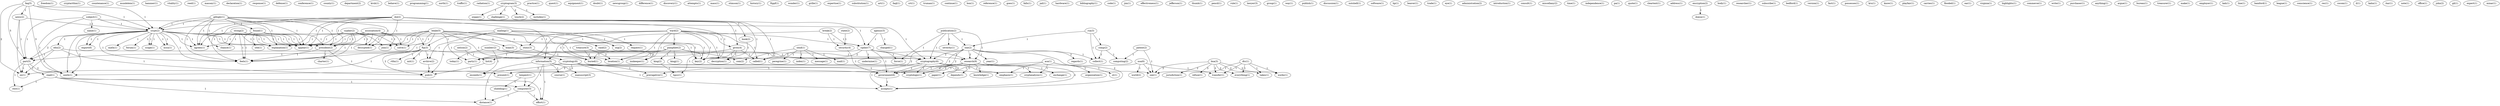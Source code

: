 digraph G {
  faq [ label="faq(5)" ];
  crypt [ label="crypt(1)" ];
  news [ label="news(2)" ];
  part [ label="part(5)" ];
  crypt [ label="crypt(2)" ];
  xx [ label="xx(1)" ];
  ninth [ label="ninth(1)" ];
  freedom [ label="freedom(1)" ];
  string [ label="string(2)" ];
  chance [ label="chance(1)" ];
  agrees [ label="agrees(1)" ];
  appear [ label="appear(1)" ];
  explanation [ label="explanation(1)" ];
  president [ label="president(2)" ];
  feels [ label="feels(1)" ];
  cryptarithm [ label="cryptarithm(1)" ];
  countenance [ label="countenance(1)" ];
  gillogly [ label="gillogly(1)" ];
  found [ label="found(1)" ];
  information [ label="information(5)" ];
  decrypted [ label="decrypted(1)" ];
  number [ label="number(2)" ];
  cryptology [ label="cryptology(6)" ];
  exceeds [ label="exceeds(1)" ];
  today [ label="today(1)" ];
  research [ label="research(9)" ];
  mundelein [ label="mundelein(1)" ];
  hammer [ label="hammer(1)" ];
  vitality [ label="vitality(1)" ];
  reed [ label="reed(1)" ];
  massey [ label="massey(1)" ];
  declaration [ label="declaration(1)" ];
  rsa [ label="rsa(3)" ];
  comp [ label="comp(2)" ];
  one [ label="one(2)" ];
  collect [ label="collect(1)" ];
  computing [ label="computing(2)" ];
  site [ label="site(1)" ];
  ftp [ label="ftp(3)" ];
  treasure [ label="treasure(3)" ];
  innkeeper [ label="innkeeper(1)" ];
  location [ label="location(1)" ];
  buried [ label="buried(1)" ];
  response [ label="response(1)" ];
  math [ label="math(1)" ];
  edu [ label="edu(2)" ];
  forum [ label="forum(1)" ];
  scope [ label="scope(1)" ];
  ncsu [ label="ncsu(1)" ];
  export [ label="export(6)" ];
  defense [ label="defense(1)" ];
  conference [ label="conference(1)" ];
  county [ label="county(1)" ];
  subject [ label="subject(1)" ];
  name [ label="name(1)" ];
  cryptography [ label="cryptography(6)" ];
  department [ label="department(2)" ];
  kruh [ label="kruh(1)" ];
  behave [ label="behave(1)" ];
  programming [ label="programming(1)" ];
  north [ label="north(1)" ];
  traffic [ label="traffic(1)" ];
  doi [ label="doi(2)" ];
  book [ label="book(2)" ];
  cipher [ label="cipher(7)" ];
  gives [ label="gives(4)" ];
  called [ label="called(1)" ];
  decryption [ label="decryption(1)" ];
  key [ label="key(2)" ];
  radiation [ label="radiation(1)" ];
  cryptogram [ label="cryptogram(3)" ];
  organ [ label="organ(1)" ];
  challenge [ label="challenge(1)" ];
  touch [ label="touch(2)" ];
  includes [ label="includes(1)" ];
  practice [ label="practice(1)" ];
  publication [ label="publication(2)" ];
  severity [ label="severity(1)" ];
  force [ label="force(1)" ];
  mailing [ label="mailing(1)" ];
  rand [ label="rand(2)" ];
  org [ label="org(2)" ];
  request [ label="request(1)" ];
  archive [ label="archive(2)" ];
  pub [ label="pub(2)" ];
  prerogative [ label="prerogative(1)" ];
  cryptologic [ label="cryptologic(1)" ];
  present [ label="present(1)" ];
  government [ label="government(6)" ];
  accepts [ label="accepts(1)" ];
  quest [ label="quest(1)" ];
  send [ label="send(1)" ];
  mail [ label="mail(1)" ];
  peregrine [ label="peregrine(1)" ];
  com [ label="com(2)" ];
  index [ label="index(1)" ];
  message [ label="message(1)" ];
  equipment [ label="equipment(1)" ];
  doubt [ label="doubt(1)" ];
  newsgroup [ label="newsgroup(1)" ];
  difference [ label="difference(1)" ];
  discovery [ label="discovery(1)" ];
  attempts [ label="attempts(1)" ];
  mass [ label="mass(1)" ];
  stimson [ label="stimson(1)" ];
  history [ label="history(1)" ];
  ftppf [ label="ftppf(1)" ];
  wonder [ label="wonder(1)" ];
  grille [ label="grille(1)" ];
  rtfm [ label="rtfm(1)" ];
  mit [ label="mit(1)" ];
  expertise [ label="expertise(1)" ];
  substitution [ label="substitution(1)" ];
  art [ label="art(1)" ];
  faql [ label="faql(1)" ];
  tempest [ label="tempest(1)" ];
  computer [ label="computer(3)" ];
  shielding [ label="shielding(1)" ];
  read [ label="read(1)" ];
  rest [ label="rest(1)" ];
  crt [ label="crt(1)" ];
  truman [ label="truman(1)" ];
  continue [ label="continue(1)" ];
  box [ label="box(1)" ];
  reference [ label="reference(1)" ];
  goes [ label="goes(1)" ];
  falls [ label="falls(1)" ];
  jail [ label="jail(1)" ];
  hardware [ label="hardware(1)" ];
  ward [ label="ward(2)" ];
  pamphlet [ label="pamphlet(2)" ];
  story [ label="story(3)" ];
  party [ label="party(1)" ];
  bibliography [ label="bibliography(1)" ];
  break [ label="break(2)" ];
  security [ label="security(4)" ];
  code [ label="code(1)" ];
  jim [ label="jim(1)" ];
  agency [ label="agency(3)" ];
  charged [ label="charged(1)" ];
  effectiveness [ label="effectiveness(1)" ];
  nelson [ label="nelson(2)" ];
  list [ label="list(4)" ];
  jefferson [ label="jefferson(1)" ];
  distance [ label="distance(1)" ];
  effort [ label="effort(1)" ];
  course [ label="course(1)" ];
  manuscript [ label="manuscript(3)" ];
  see [ label="see(1)" ];
  regards [ label="regards(1)" ];
  year [ label="year(1)" ];
  thumb [ label="thumb(1)" ];
  pencil [ label="pencil(1)" ];
  rule [ label="rule(1)" ];
  lawyer [ label="lawyer(3)" ];
  group [ label="group(1)" ];
  way [ label="way(1)" ];
  publish [ label="publish(1)" ];
  discussion [ label="discussion(1)" ];
  bxa [ label="bxa(3)" ];
  jurisdiction [ label="jurisdiction(1)" ];
  refuse [ label="refuse(1)" ];
  works [ label="works(1)" ];
  everything [ label="everything(1)" ];
  takes [ label="takes(1)" ];
  transfer [ label="transfer(1)" ];
  nutshell [ label="nutshell(1)" ];
  software [ label="software(1)" ];
  hp [ label="hp(1)" ];
  undermine [ label="undermine(1)" ];
  beaver [ label="beaver(1)" ];
  trade [ label="trade(1)" ];
  eye [ label="eye(1)" ];
  cypher [ label="cypher(2)" ];
  solve [ label="solve(1)" ];
  join [ label="join(1)" ];
  administration [ label="administration(2)" ];
  introduction [ label="introduction(1)" ];
  consult [ label="consult(1)" ];
  miscellany [ label="miscellany(2)" ];
  king [ label="king(2)" ];
  kingj [ label="kingj(1)" ];
  hpcc [ label="hpcc(1)" ];
  time [ label="time(1)" ];
  independence [ label="independence(1)" ];
  pa [ label="pa(1)" ];
  quote [ label="quote(1)" ];
  cleartext [ label="cleartext(1)" ];
  address [ label="address(1)" ];
  beale [ label="beale(5)" ];
  hoax [ label="hoax(3)" ];
  emphasis [ label="emphasis(1)" ];
  cryptanalysis [ label="cryptanalysis(1)" ];
  paper [ label="paper(1)" ];
  exchange [ label="exchange(1)" ];
  depends [ label="depends(1)" ];
  knowledge [ label="knowledge(1)" ];
  encryption [ label="encryption(2)" ];
  doesn [ label="doesn(1)" ];
  body [ label="body(1)" ];
  researcher [ label="researcher(1)" ];
  association [ label="association(4)" ];
  subscribe [ label="subscribe(1)" ];
  bedford [ label="bedford(1)" ];
  version [ label="version(1)" ];
  fact [ label="fact(1)" ];
  dtc [ label="dtc(1)" ];
  possesses [ label="possesses(1)" ];
  kru [ label="kru(1)" ];
  know [ label="know(1)" ];
  playfair [ label="playfair(1)" ];
  carries [ label="carries(1)" ];
  aca [ label="aca(1)" ];
  st [ label="st(1)" ];
  organization [ label="organization(1)" ];
  flooded [ label="flooded(1)" ];
  ear [ label="ear(1)" ];
  virginia [ label="virginia(1)" ];
  state [ label="state(2)" ];
  highlights [ label="highlights(1)" ];
  patent [ label="patent(2)" ];
  commerce [ label="commerce(1)" ];
  write [ label="write(1)" ];
  purchaser [ label="purchaser(1)" ];
  anything [ label="anything(1)" ];
  argue [ label="argue(1)" ];
  bureau [ label="bureau(1)" ];
  treasurer [ label="treasurer(1)" ];
  make [ label="make(1)" ];
  employer [ label="employer(1)" ];
  kah [ label="kah(1)" ];
  line [ label="line(1)" ];
  bamford [ label="bamford(1)" ];
  league [ label="league(1)" ];
  conscience [ label="conscience(1)" ];
  rec [ label="rec(1)" ];
  cocom [ label="cocom(1)" ];
  nsa [ label="nsa(6)" ];
  world [ label="world(2)" ];
  il [ label="il(1)" ];
  kahn [ label="kahn(1)" ];
  itar [ label="itar(1)" ];
  charter [ label="charter(1)" ];
  note [ label="note(1)" ];
  office [ label="office(1)" ];
  john [ label="john(2)" ];
  gil [ label="gil(1)" ];
  expert [ label="expert(1)" ];
  minar [ label="minar(1)" ];
  faq -> crypt [ label="1" ];
  faq -> news [ label="1" ];
  faq -> part [ label="5" ];
  faq -> crypt [ label="1" ];
  faq -> xx [ label="2" ];
  faq -> ninth [ label="3" ];
  string -> chance [ label="1" ];
  string -> agrees [ label="1" ];
  string -> appear [ label="1" ];
  string -> explanation [ label="1" ];
  string -> president [ label="1" ];
  string -> feels [ label="1" ];
  gillogly -> chance [ label="1" ];
  gillogly -> found [ label="1" ];
  gillogly -> crypt [ label="1" ];
  gillogly -> crypt [ label="1" ];
  gillogly -> agrees [ label="1" ];
  gillogly -> information [ label="1" ];
  gillogly -> decrypted [ label="1" ];
  gillogly -> appear [ label="1" ];
  gillogly -> explanation [ label="1" ];
  gillogly -> president [ label="1" ];
  gillogly -> feels [ label="1" ];
  number -> cryptology [ label="1" ];
  number -> exceeds [ label="1" ];
  number -> today [ label="1" ];
  number -> research [ label="1" ];
  rsa -> comp [ label="1" ];
  rsa -> one [ label="1" ];
  rsa -> collect [ label="1" ];
  comp -> collect [ label="1" ];
  comp -> computing [ label="1" ];
  found -> site [ label="1" ];
  found -> ftp [ label="1" ];
  found -> agrees [ label="1" ];
  found -> appear [ label="1" ];
  found -> explanation [ label="1" ];
  found -> president [ label="1" ];
  found -> feels [ label="1" ];
  treasure -> innkeeper [ label="2" ];
  treasure -> location [ label="2" ];
  treasure -> buried [ label="2" ];
  crypt -> math [ label="1" ];
  crypt -> edu [ label="1" ];
  crypt -> forum [ label="1" ];
  crypt -> part [ label="2" ];
  crypt -> agrees [ label="1" ];
  crypt -> scope [ label="1" ];
  crypt -> ncsu [ label="1" ];
  crypt -> ninth [ label="2" ];
  crypt -> appear [ label="1" ];
  crypt -> explanation [ label="1" ];
  crypt -> export [ label="1" ];
  crypt -> president [ label="1" ];
  crypt -> feels [ label="1" ];
  subject -> part [ label="1" ];
  subject -> crypt [ label="1" ];
  subject -> name [ label="1" ];
  subject -> cryptography [ label="1" ];
  subject -> ninth [ label="1" ];
  doi -> book [ label="1" ];
  doi -> crypt [ label="1" ];
  doi -> agrees [ label="1" ];
  doi -> cipher [ label="1" ];
  doi -> decrypted [ label="1" ];
  doi -> appear [ label="1" ];
  doi -> explanation [ label="1" ];
  doi -> gives [ label="1" ];
  doi -> called [ label="1" ];
  doi -> decryption [ label="1" ];
  doi -> president [ label="1" ];
  doi -> feels [ label="1" ];
  doi -> key [ label="1" ];
  cryptogram -> organ [ label="1" ];
  cryptogram -> challenge [ label="1" ];
  cryptogram -> touch [ label="2" ];
  cryptogram -> includes [ label="1" ];
  news -> part [ label="1" ];
  news -> crypt [ label="1" ];
  news -> xx [ label="1" ];
  publication -> severity [ label="1" ];
  publication -> one [ label="1" ];
  publication -> cryptography [ label="1" ];
  publication -> research [ label="1" ];
  publication -> force [ label="1" ];
  mailing -> ftp [ label="1" ];
  mailing -> rand [ label="1" ];
  mailing -> org [ label="1" ];
  mailing -> request [ label="1" ];
  mailing -> archive [ label="1" ];
  mailing -> pub [ label="1" ];
  cryptology -> exceeds [ label="2" ];
  cryptology -> prerogative [ label="1" ];
  cryptology -> cryptologic [ label="1" ];
  cryptology -> present [ label="1" ];
  cryptology -> government [ label="1" ];
  cryptology -> accepts [ label="1" ];
  send -> mail [ label="1" ];
  send -> peregrine [ label="1" ];
  send -> com [ label="1" ];
  send -> index [ label="1" ];
  send -> message [ label="1" ];
  edu -> part [ label="1" ];
  edu -> xx [ label="1" ];
  edu -> cryptography [ label="1" ];
  edu -> pub [ label="1" ];
  book -> key [ label="1" ];
  ftp -> part [ label="1" ];
  ftp -> xx [ label="1" ];
  ftp -> cryptography [ label="1" ];
  ftp -> rtfm [ label="1" ];
  ftp -> mit [ label="1" ];
  ftp -> archive [ label="1" ];
  ftp -> pub [ label="2" ];
  tempest -> computer [ label="1" ];
  tempest -> shielding [ label="1" ];
  part -> xx [ label="1" ];
  part -> read [ label="1" ];
  part -> ninth [ label="2" ];
  part -> rest [ label="1" ];
  crypt -> agrees [ label="1" ];
  crypt -> scope [ label="1" ];
  crypt -> ncsu [ label="1" ];
  crypt -> ninth [ label="2" ];
  crypt -> appear [ label="1" ];
  crypt -> explanation [ label="1" ];
  crypt -> export [ label="1" ];
  crypt -> president [ label="1" ];
  crypt -> feels [ label="1" ];
  ward -> cipher [ label="1" ];
  ward -> innkeeper [ label="1" ];
  ward -> pamphlet [ label="1" ];
  ward -> location [ label="1" ];
  ward -> story [ label="1" ];
  ward -> gives [ label="1" ];
  ward -> called [ label="1" ];
  ward -> decryption [ label="1" ];
  ward -> party [ label="1" ];
  ward -> buried [ label="1" ];
  ward -> key [ label="1" ];
  break -> information [ label="1" ];
  break -> cipher [ label="1" ];
  break -> security [ label="1" ];
  agency -> cipher [ label="1" ];
  agency -> charged [ label="1" ];
  nelson -> list [ label="1" ];
  read -> computer [ label="1" ];
  read -> distance [ label="1" ];
  read -> rest [ label="1" ];
  read -> effort [ label="1" ];
  information -> computer [ label="1" ];
  information -> distance [ label="1" ];
  information -> course [ label="1" ];
  information -> manuscript [ label="1" ];
  information -> effort [ label="1" ];
  information -> see [ label="1" ];
  one -> regards [ label="2" ];
  one -> collect [ label="1" ];
  one -> prerogative [ label="2" ];
  one -> cryptography [ label="2" ];
  one -> research [ label="2" ];
  one -> cryptologic [ label="2" ];
  one -> year [ label="1" ];
  one -> government [ label="2" ];
  one -> accepts [ label="2" ];
  bxa -> jurisdiction [ label="2" ];
  bxa -> refuse [ label="2" ];
  bxa -> works [ label="2" ];
  bxa -> everything [ label="2" ];
  bxa -> takes [ label="2" ];
  bxa -> transfer [ label="2" ];
  bxa -> see [ label="2" ];
  computer -> distance [ label="1" ];
  computer -> effort [ label="1" ];
  cipher -> cryptography [ label="1" ];
  cipher -> research [ label="1" ];
  cipher -> called [ label="2" ];
  cipher -> force [ label="1" ];
  cipher -> undermine [ label="1" ];
  cipher -> government [ label="1" ];
  cipher -> key [ label="2" ];
  cypher -> decrypted [ label="1" ];
  cypher -> solve [ label="1" ];
  cypher -> appear [ label="1" ];
  cypher -> explanation [ label="1" ];
  cypher -> join [ label="1" ];
  cypher -> president [ label="1" ];
  cypher -> feels [ label="1" ];
  cypher -> key [ label="1" ];
  pamphlet -> com [ label="1" ];
  pamphlet -> location [ label="1" ];
  pamphlet -> king [ label="1" ];
  pamphlet -> kingj [ label="1" ];
  pamphlet -> party [ label="1" ];
  pamphlet -> hpcc [ label="1" ];
  pamphlet -> buried [ label="1" ];
  beale -> solve [ label="1" ];
  beale -> location [ label="1" ];
  beale -> appear [ label="1" ];
  beale -> hoax [ label="2" ];
  beale -> explanation [ label="1" ];
  beale -> story [ label="1" ];
  beale -> join [ label="1" ];
  beale -> party [ label="1" ];
  beale -> president [ label="1" ];
  beale -> feels [ label="1" ];
  beale -> buried [ label="1" ];
  beale -> key [ label="1" ];
  cryptography -> ninth [ label="2" ];
  cryptography -> emphasis [ label="1" ];
  cryptography -> cryptanalysis [ label="1" ];
  cryptography -> cryptologic [ label="1" ];
  cryptography -> government [ label="1" ];
  cryptography -> accepts [ label="1" ];
  cryptography -> paper [ label="1" ];
  research -> exchange [ label="1" ];
  research -> depends [ label="1" ];
  research -> knowledge [ label="1" ];
  research -> cryptologic [ label="2" ];
  research -> present [ label="1" ];
  research -> government [ label="2" ];
  research -> accepts [ label="2" ];
  encryption -> doesn [ label="1" ];
  association -> solve [ label="1" ];
  association -> appear [ label="1" ];
  association -> explanation [ label="1" ];
  association -> join [ label="1" ];
  association -> president [ label="1" ];
  association -> feels [ label="1" ];
  association -> key [ label="1" ];
  dtc -> works [ label="1" ];
  dtc -> everything [ label="1" ];
  dtc -> takes [ label="1" ];
  dtc -> transfer [ label="1" ];
  dtc -> see [ label="1" ];
  aca -> st [ label="1" ];
  aca -> emphasis [ label="1" ];
  aca -> cryptanalysis [ label="1" ];
  aca -> organization [ label="1" ];
  aca -> paper [ label="1" ];
  state -> security [ label="1" ];
  patent -> computing [ label="1" ];
  patent -> see [ label="1" ];
  king -> hpcc [ label="1" ];
  story -> party [ label="1" ];
  story -> buried [ label="1" ];
  gives -> called [ label="1" ];
  gives -> decryption [ label="1" ];
  gives -> list [ label="1" ];
  gives -> key [ label="1" ];
  security -> government [ label="1" ];
  nsa -> world [ label="1" ];
  nsa -> transfer [ label="1" ];
  nsa -> government [ label="1" ];
  nsa -> see [ label="1" ];
  archive -> pub [ label="1" ];
  president -> charter [ label="1" ];
  president -> present [ label="1" ];
  president -> feels [ label="1" ];
  government -> accepts [ label="1" ];
  list -> pub [ label="1" ];
}
